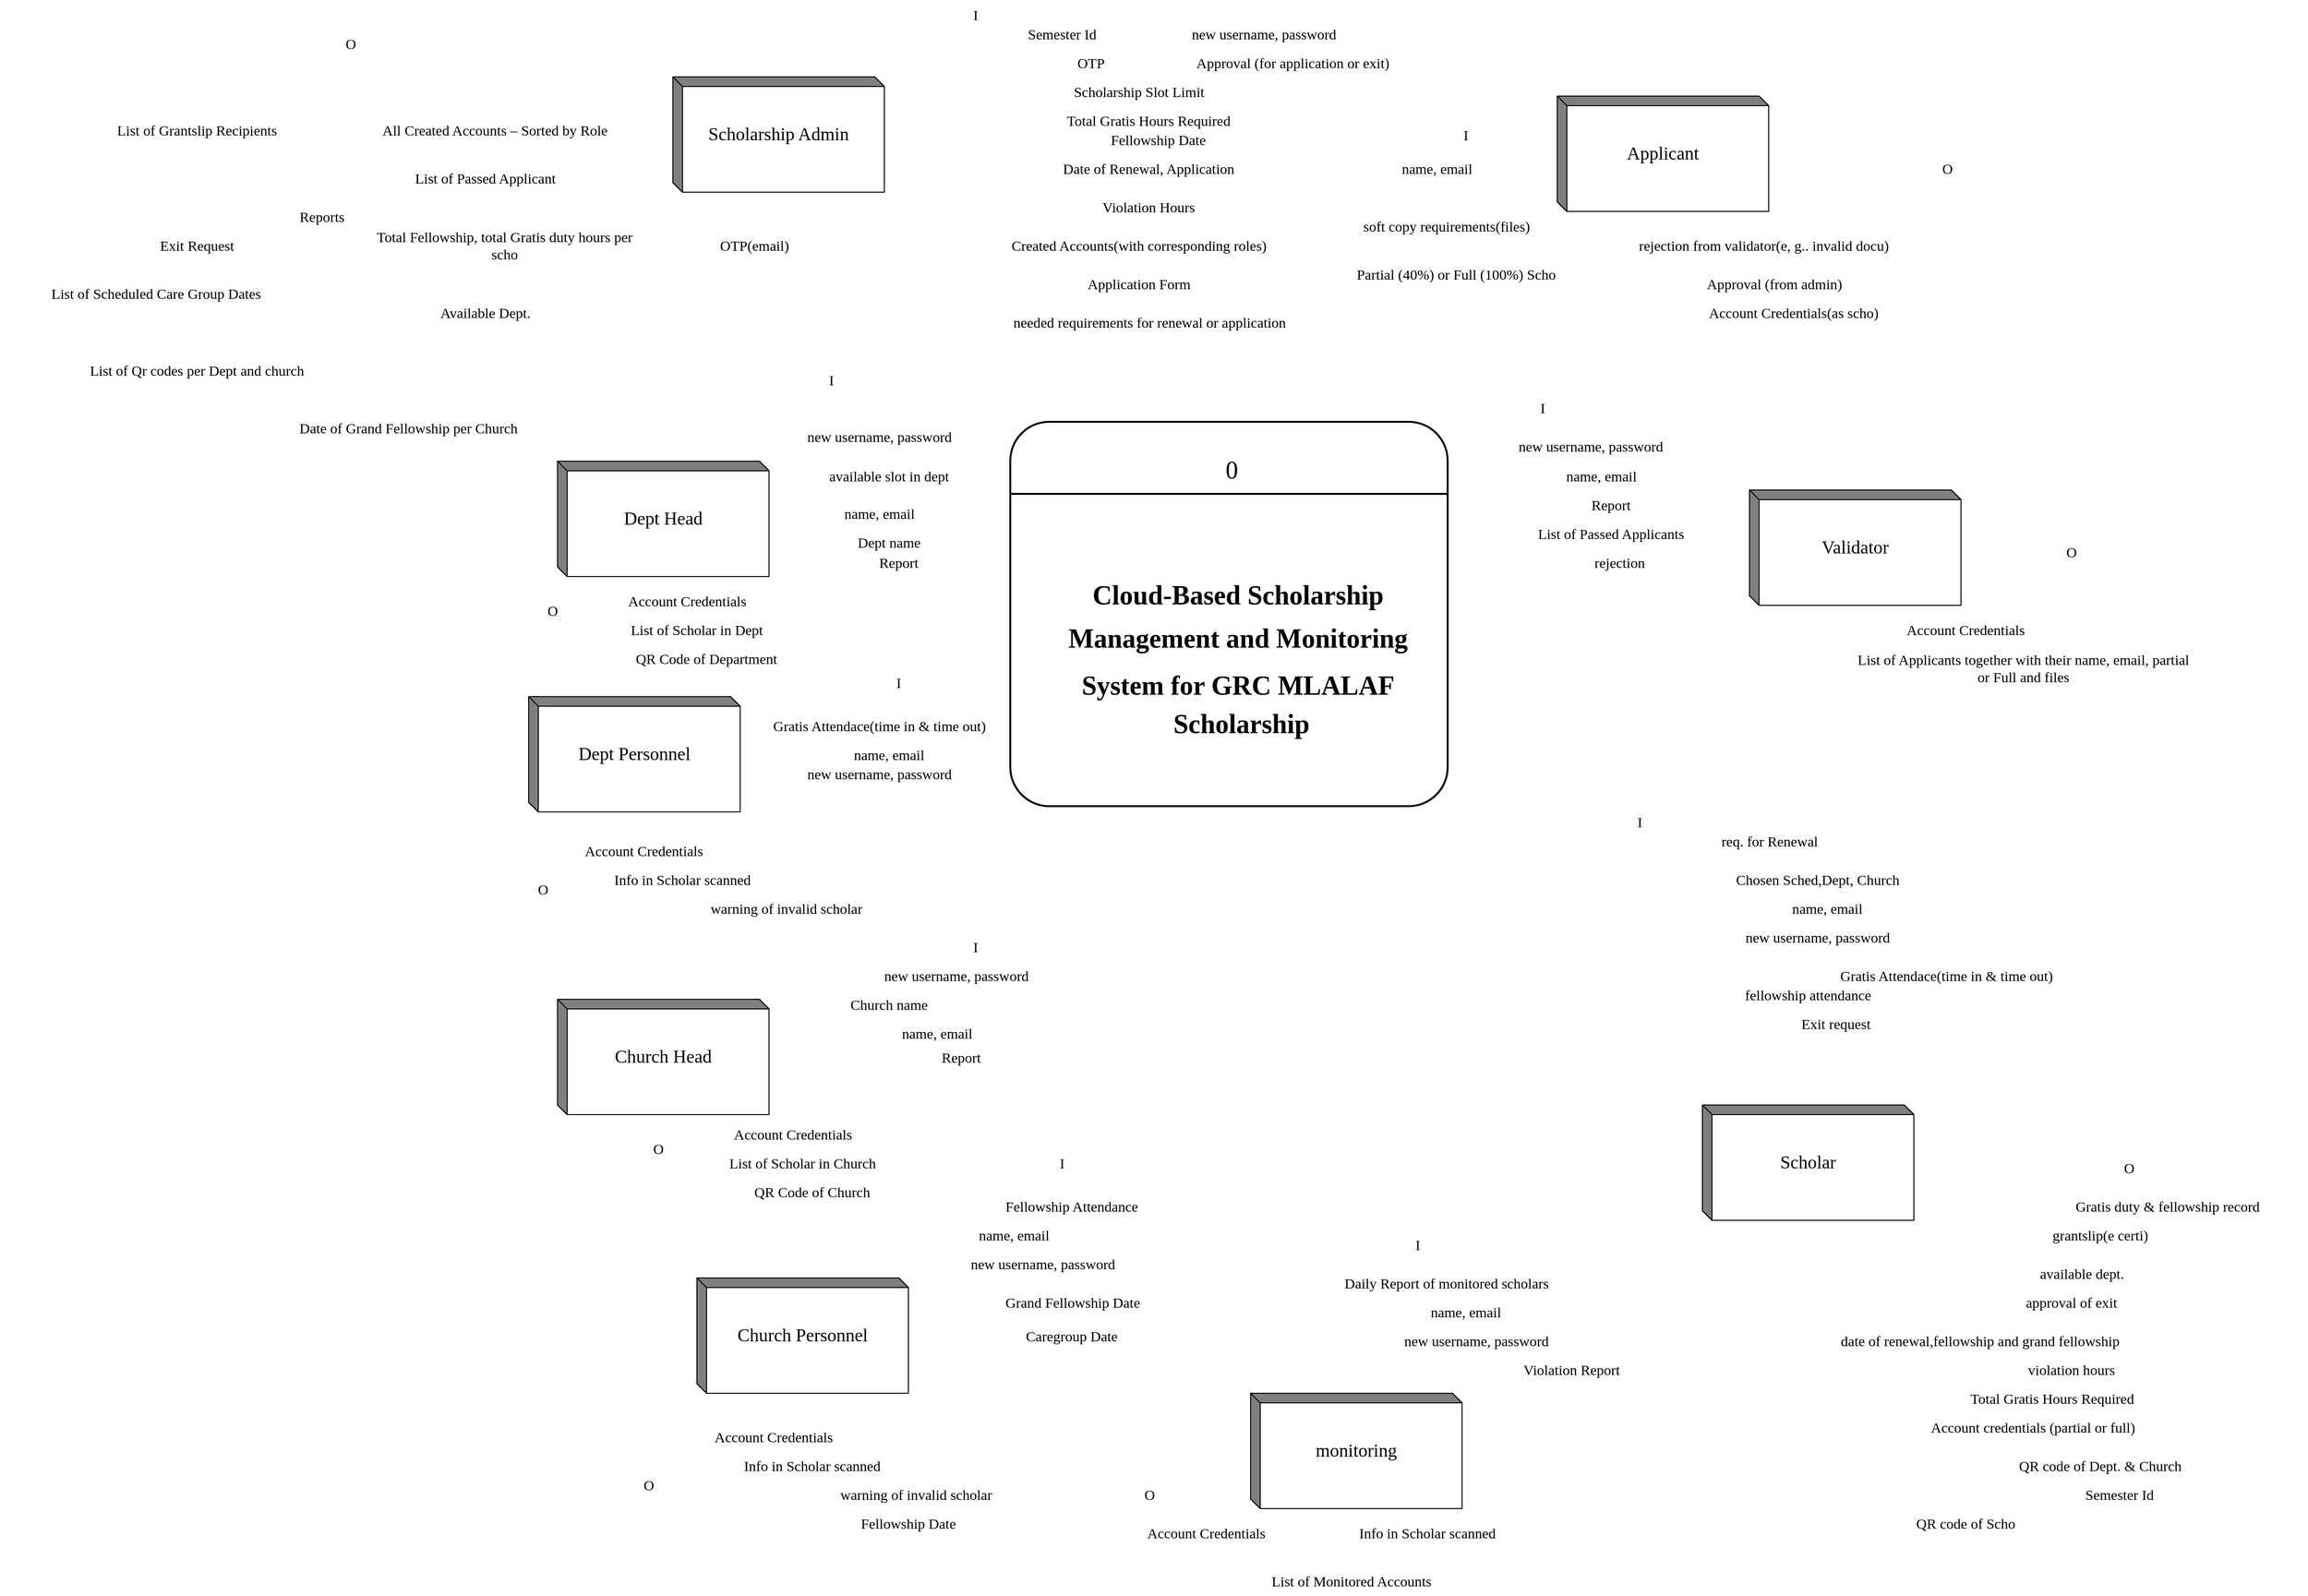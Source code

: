 <mxfile version="27.0.3">
  <diagram name="Page-1" id="xXsOjZ-kMZfIS7d9MTo8">
    <mxGraphModel dx="4269" dy="1753" grid="1" gridSize="10" guides="1" tooltips="1" connect="1" arrows="1" fold="1" page="1" pageScale="1" pageWidth="1100" pageHeight="1700" math="0" shadow="0">
      <root>
        <mxCell id="0" />
        <mxCell id="1" parent="0" />
        <mxCell id="UhX584XFw8gSICuTclrN-4" value="" style="rounded=1;whiteSpace=wrap;html=1;absoluteArcSize=1;arcSize=81;strokeWidth=2;fontFamily=Lucida Console;fontSize=15;" parent="1" vertex="1">
          <mxGeometry x="321" y="469" width="455" height="400" as="geometry" />
        </mxCell>
        <mxCell id="UhX584XFw8gSICuTclrN-5" value="" style="line;strokeWidth=2;rotatable=0;dashed=0;labelPosition=right;align=left;verticalAlign=middle;spacingTop=0;spacingLeft=6;points=[];portConstraint=eastwest;fontFamily=Lucida Console;fontSize=15;" parent="1" vertex="1">
          <mxGeometry x="321" y="539" width="455" height="10" as="geometry" />
        </mxCell>
        <mxCell id="UhX584XFw8gSICuTclrN-6" value="&lt;font style=&quot;font-size: 26px;&quot;&gt;0&lt;/font&gt;" style="text;html=1;align=center;verticalAlign=middle;resizable=0;points=[];autosize=1;strokeColor=none;fillColor=none;fontFamily=Lucida Console;fontSize=15;" parent="1" vertex="1">
          <mxGeometry x="531" y="499" width="40" height="40" as="geometry" />
        </mxCell>
        <mxCell id="UhX584XFw8gSICuTclrN-7" value="&lt;p align=&quot;center&quot; class=&quot;MsoNormal&quot;&gt;&lt;b&gt;&lt;span style=&quot;line-height: 107%;&quot;&gt;&lt;font style=&quot;font-size: 28px;&quot; face=&quot;Lucida Console&quot;&gt;Cloud-Based Scholarship&amp;nbsp;&lt;/font&gt;&lt;/span&gt;&lt;/b&gt;&lt;/p&gt;&lt;p align=&quot;center&quot; class=&quot;MsoNormal&quot;&gt;&lt;font style=&quot;font-size: 28px;&quot;&gt;&lt;b&gt;&lt;span style=&quot;line-height: 107%;&quot;&gt;&lt;font style=&quot;&quot; face=&quot;Lucida Console&quot;&gt;Management and&amp;nbsp;&lt;/font&gt;&lt;/span&gt;&lt;/b&gt;&lt;b style=&quot;background-color: transparent; color: light-dark(rgb(0, 0, 0), rgb(255, 255, 255));&quot;&gt;&lt;span style=&quot;line-height: 107%;&quot;&gt;&lt;font style=&quot;&quot; face=&quot;Lucida Console&quot;&gt;Monitoring&amp;nbsp;&lt;/font&gt;&lt;/span&gt;&lt;/b&gt;&lt;/font&gt;&lt;/p&gt;&lt;p align=&quot;center&quot; class=&quot;MsoNormal&quot;&gt;&lt;font style=&quot;font-size: 28px;&quot;&gt;&lt;font style=&quot;&quot;&gt;&lt;b style=&quot;background-color: transparent; color: light-dark(rgb(0, 0, 0), rgb(255, 255, 255));&quot;&gt;&lt;span style=&quot;line-height: 107%;&quot;&gt;&lt;font style=&quot;&quot; face=&quot;Lucida Console&quot;&gt;System&amp;nbsp;&lt;/font&gt;&lt;/span&gt;&lt;/b&gt;&lt;/font&gt;&lt;b style=&quot;background-color: transparent; color: light-dark(rgb(0, 0, 0), rgb(255, 255, 255));&quot;&gt;&lt;span style=&quot;line-height: 107%;&quot;&gt;&lt;font style=&quot;&quot; face=&quot;Lucida Console&quot;&gt;for GRC MLALAF&amp;nbsp;&lt;/font&gt;&lt;/span&gt;&lt;/b&gt;&lt;/font&gt;&lt;/p&gt;&lt;p align=&quot;center&quot; class=&quot;MsoNormal&quot;&gt;&lt;b style=&quot;background-color: transparent; color: light-dark(rgb(0, 0, 0), rgb(255, 255, 255));&quot;&gt;&lt;span style=&quot;line-height: 107%;&quot;&gt;&lt;font style=&quot;font-size: 28px;&quot; face=&quot;Lucida Console&quot;&gt;Scholarship&lt;/font&gt;&lt;/span&gt;&lt;/b&gt;&lt;/p&gt;" style="text;html=1;align=center;verticalAlign=middle;resizable=0;points=[];autosize=1;strokeColor=none;fillColor=none;fontFamily=Lucida Console;fontSize=15;fontStyle=1" parent="1" vertex="1">
          <mxGeometry x="321" y="619" width="480" height="200" as="geometry" />
        </mxCell>
        <mxCell id="UhX584XFw8gSICuTclrN-8" value="&lt;font style=&quot;font-size: 19px;&quot;&gt;Scholar&lt;/font&gt;" style="html=1;dashed=0;whiteSpace=wrap;shape=mxgraph.dfd.externalEntity;fontFamily=Lucida Console;fontSize=15;" parent="1" vertex="1">
          <mxGeometry x="1041" y="1180" width="220" height="120" as="geometry" />
        </mxCell>
        <mxCell id="UhX584XFw8gSICuTclrN-10" value="req. for Renewal" style="text;html=1;align=center;verticalAlign=middle;whiteSpace=wrap;rounded=0;fontFamily=Lucida Console;fontSize=15;" parent="1" vertex="1">
          <mxGeometry x="1031" y="890" width="160" height="30" as="geometry" />
        </mxCell>
        <mxCell id="UhX584XFw8gSICuTclrN-11" value="Chosen Sched,Dept, Church" style="text;html=1;align=center;verticalAlign=middle;whiteSpace=wrap;rounded=0;fontFamily=Lucida Console;fontSize=15;" parent="1" vertex="1">
          <mxGeometry x="1041" y="930" width="240" height="30" as="geometry" />
        </mxCell>
        <mxCell id="UhX584XFw8gSICuTclrN-12" value="name, email" style="text;html=1;align=center;verticalAlign=middle;whiteSpace=wrap;rounded=0;fontFamily=Lucida Console;fontSize=15;" parent="1" vertex="1">
          <mxGeometry x="1051" y="960" width="240" height="30" as="geometry" />
        </mxCell>
        <mxCell id="UhX584XFw8gSICuTclrN-13" value="new username, password" style="text;html=1;align=center;verticalAlign=middle;whiteSpace=wrap;rounded=0;fontFamily=Lucida Console;fontSize=15;" parent="1" vertex="1">
          <mxGeometry x="1041" y="990" width="240" height="30" as="geometry" />
        </mxCell>
        <mxCell id="UhX584XFw8gSICuTclrN-15" value="fellowship attendance" style="text;html=1;align=center;verticalAlign=middle;whiteSpace=wrap;rounded=0;fontFamily=Lucida Console;fontSize=15;" parent="1" vertex="1">
          <mxGeometry x="1031" y="1050" width="240" height="30" as="geometry" />
        </mxCell>
        <mxCell id="UhX584XFw8gSICuTclrN-16" value="Gratis duty &amp;amp; fellowship record" style="text;html=1;align=center;verticalAlign=middle;whiteSpace=wrap;rounded=0;fontFamily=Lucida Console;fontSize=15;" parent="1" vertex="1">
          <mxGeometry x="1380" y="1270" width="290" height="30" as="geometry" />
        </mxCell>
        <mxCell id="UhX584XFw8gSICuTclrN-17" value="grantslip(e certi)" style="text;html=1;align=center;verticalAlign=middle;whiteSpace=wrap;rounded=0;fontFamily=Lucida Console;fontSize=15;" parent="1" vertex="1">
          <mxGeometry x="1310" y="1300" width="290" height="30" as="geometry" />
        </mxCell>
        <mxCell id="UhX584XFw8gSICuTclrN-18" value="available dept." style="text;html=1;align=center;verticalAlign=middle;whiteSpace=wrap;rounded=0;fontFamily=Lucida Console;fontSize=15;" parent="1" vertex="1">
          <mxGeometry x="1291" y="1340" width="290" height="30" as="geometry" />
        </mxCell>
        <mxCell id="UhX584XFw8gSICuTclrN-19" value="approval of exit" style="text;html=1;align=center;verticalAlign=middle;whiteSpace=wrap;rounded=0;fontFamily=Lucida Console;fontSize=15;" parent="1" vertex="1">
          <mxGeometry x="1280" y="1370" width="290" height="30" as="geometry" />
        </mxCell>
        <mxCell id="UhX584XFw8gSICuTclrN-20" value="date of renewal,fellowship and grand fellowship" style="text;html=1;align=center;verticalAlign=middle;whiteSpace=wrap;rounded=0;fontFamily=Lucida Console;fontSize=15;" parent="1" vertex="1">
          <mxGeometry x="1110" y="1410" width="440" height="30" as="geometry" />
        </mxCell>
        <mxCell id="UhX584XFw8gSICuTclrN-21" value="violation hours" style="text;html=1;align=center;verticalAlign=middle;whiteSpace=wrap;rounded=0;fontFamily=Lucida Console;fontSize=15;" parent="1" vertex="1">
          <mxGeometry x="1280" y="1440" width="290" height="30" as="geometry" />
        </mxCell>
        <mxCell id="UhX584XFw8gSICuTclrN-22" value="Total Gratis Hours Required" style="text;html=1;align=center;verticalAlign=middle;whiteSpace=wrap;rounded=0;fontFamily=Lucida Console;fontSize=15;" parent="1" vertex="1">
          <mxGeometry x="1260" y="1470" width="290" height="30" as="geometry" />
        </mxCell>
        <mxCell id="UhX584XFw8gSICuTclrN-23" value="Account credentials (partial or full)" style="text;html=1;align=center;verticalAlign=middle;whiteSpace=wrap;rounded=0;fontFamily=Lucida Console;fontSize=15;" parent="1" vertex="1">
          <mxGeometry x="1210" y="1500" width="350" height="30" as="geometry" />
        </mxCell>
        <mxCell id="UhX584XFw8gSICuTclrN-24" value="QR code of Dept. &amp;amp; Church" style="text;html=1;align=center;verticalAlign=middle;whiteSpace=wrap;rounded=0;fontFamily=Lucida Console;fontSize=15;" parent="1" vertex="1">
          <mxGeometry x="1280" y="1540" width="350" height="30" as="geometry" />
        </mxCell>
        <mxCell id="UhX584XFw8gSICuTclrN-25" value="Semester Id" style="text;html=1;align=center;verticalAlign=middle;whiteSpace=wrap;rounded=0;fontFamily=Lucida Console;fontSize=15;" parent="1" vertex="1">
          <mxGeometry x="1300" y="1570" width="350" height="30" as="geometry" />
        </mxCell>
        <mxCell id="UhX584XFw8gSICuTclrN-26" value="&lt;font style=&quot;font-size: 19px;&quot;&gt;Scholarship Admin&lt;/font&gt;" style="html=1;dashed=0;whiteSpace=wrap;shape=mxgraph.dfd.externalEntity;fontFamily=Lucida Console;fontSize=15;" parent="1" vertex="1">
          <mxGeometry x="-30" y="110" width="220" height="120" as="geometry" />
        </mxCell>
        <mxCell id="u3y3h4aaGRYCksMbSNTa-1" value="Semester Id" style="text;html=1;align=center;verticalAlign=middle;whiteSpace=wrap;rounded=0;fontFamily=Lucida Console;fontSize=15;" vertex="1" parent="1">
          <mxGeometry x="200" y="50" width="350" height="30" as="geometry" />
        </mxCell>
        <mxCell id="u3y3h4aaGRYCksMbSNTa-2" value="&lt;font style=&quot;font-size: 19px;&quot;&gt;Applicant&lt;/font&gt;" style="html=1;dashed=0;whiteSpace=wrap;shape=mxgraph.dfd.externalEntity;fontFamily=Lucida Console;fontSize=15;" vertex="1" parent="1">
          <mxGeometry x="890" y="130" width="220" height="120" as="geometry" />
        </mxCell>
        <mxCell id="u3y3h4aaGRYCksMbSNTa-3" value="&lt;font style=&quot;font-size: 19px;&quot;&gt;Validator&lt;/font&gt;" style="html=1;dashed=0;whiteSpace=wrap;shape=mxgraph.dfd.externalEntity;fontFamily=Lucida Console;fontSize=15;" vertex="1" parent="1">
          <mxGeometry x="1090" y="540" width="220" height="120" as="geometry" />
        </mxCell>
        <mxCell id="u3y3h4aaGRYCksMbSNTa-4" value="&lt;font style=&quot;font-size: 19px;&quot;&gt;Dept Personnel&lt;/font&gt;" style="html=1;dashed=0;whiteSpace=wrap;shape=mxgraph.dfd.externalEntity;fontFamily=Lucida Console;fontSize=15;" vertex="1" parent="1">
          <mxGeometry x="-180" y="755" width="220" height="120" as="geometry" />
        </mxCell>
        <mxCell id="u3y3h4aaGRYCksMbSNTa-5" value="&lt;font style=&quot;font-size: 19px;&quot;&gt;Church Personnel&lt;/font&gt;" style="html=1;dashed=0;whiteSpace=wrap;shape=mxgraph.dfd.externalEntity;fontFamily=Lucida Console;fontSize=15;" vertex="1" parent="1">
          <mxGeometry x="-5" y="1360" width="220" height="120" as="geometry" />
        </mxCell>
        <mxCell id="u3y3h4aaGRYCksMbSNTa-6" value="&lt;font style=&quot;font-size: 19px;&quot;&gt;Dept Head&lt;/font&gt;" style="html=1;dashed=0;whiteSpace=wrap;shape=mxgraph.dfd.externalEntity;fontFamily=Lucida Console;fontSize=15;" vertex="1" parent="1">
          <mxGeometry x="-150" y="510" width="220" height="120" as="geometry" />
        </mxCell>
        <mxCell id="u3y3h4aaGRYCksMbSNTa-7" value="&lt;font style=&quot;font-size: 19px;&quot;&gt;Church Head&lt;/font&gt;" style="html=1;dashed=0;whiteSpace=wrap;shape=mxgraph.dfd.externalEntity;fontFamily=Lucida Console;fontSize=15;" vertex="1" parent="1">
          <mxGeometry x="-150" y="1070" width="220" height="120" as="geometry" />
        </mxCell>
        <mxCell id="u3y3h4aaGRYCksMbSNTa-8" value="&lt;font style=&quot;font-size: 19px;&quot;&gt;monitoring&lt;/font&gt;" style="html=1;dashed=0;whiteSpace=wrap;shape=mxgraph.dfd.externalEntity;fontFamily=Lucida Console;fontSize=15;" vertex="1" parent="1">
          <mxGeometry x="571" y="1480" width="220" height="120" as="geometry" />
        </mxCell>
        <mxCell id="u3y3h4aaGRYCksMbSNTa-10" value="available slot in dept" style="text;html=1;align=center;verticalAlign=middle;whiteSpace=wrap;rounded=0;fontFamily=Lucida Console;fontSize=15;" vertex="1" parent="1">
          <mxGeometry x="50" y="510" width="290" height="30" as="geometry" />
        </mxCell>
        <mxCell id="u3y3h4aaGRYCksMbSNTa-11" value="Account Credentials" style="text;html=1;align=center;verticalAlign=middle;whiteSpace=wrap;rounded=0;fontFamily=Lucida Console;fontSize=15;" vertex="1" parent="1">
          <mxGeometry x="-160" y="640" width="290" height="30" as="geometry" />
        </mxCell>
        <mxCell id="u3y3h4aaGRYCksMbSNTa-15" value="name, email" style="text;html=1;align=center;verticalAlign=middle;whiteSpace=wrap;rounded=0;fontFamily=Lucida Console;fontSize=15;" vertex="1" parent="1">
          <mxGeometry x="40" y="549" width="290" height="30" as="geometry" />
        </mxCell>
        <mxCell id="u3y3h4aaGRYCksMbSNTa-16" value="new username, password" style="text;html=1;align=center;verticalAlign=middle;whiteSpace=wrap;rounded=0;fontFamily=Lucida Console;fontSize=15;" vertex="1" parent="1">
          <mxGeometry x="40" y="469" width="290" height="30" as="geometry" />
        </mxCell>
        <mxCell id="u3y3h4aaGRYCksMbSNTa-19" value="Dept name" style="text;html=1;align=center;verticalAlign=middle;whiteSpace=wrap;rounded=0;fontFamily=Lucida Console;fontSize=15;" vertex="1" parent="1">
          <mxGeometry x="50" y="579" width="290" height="30" as="geometry" />
        </mxCell>
        <mxCell id="u3y3h4aaGRYCksMbSNTa-21" value="List of Scholar in Dept" style="text;html=1;align=center;verticalAlign=middle;whiteSpace=wrap;rounded=0;fontFamily=Lucida Console;fontSize=15;" vertex="1" parent="1">
          <mxGeometry x="-150" y="670" width="290" height="30" as="geometry" />
        </mxCell>
        <mxCell id="u3y3h4aaGRYCksMbSNTa-22" value="Account Credentials" style="text;html=1;align=center;verticalAlign=middle;whiteSpace=wrap;rounded=0;fontFamily=Lucida Console;fontSize=15;" vertex="1" parent="1">
          <mxGeometry x="-70" y="1510" width="290" height="30" as="geometry" />
        </mxCell>
        <mxCell id="u3y3h4aaGRYCksMbSNTa-23" value="Info in Scholar scanned" style="text;html=1;align=center;verticalAlign=middle;whiteSpace=wrap;rounded=0;fontFamily=Lucida Console;fontSize=15;" vertex="1" parent="1">
          <mxGeometry x="-30" y="1540" width="290" height="30" as="geometry" />
        </mxCell>
        <mxCell id="u3y3h4aaGRYCksMbSNTa-24" value="QR Code of Department" style="text;html=1;align=center;verticalAlign=middle;whiteSpace=wrap;rounded=0;fontFamily=Lucida Console;fontSize=15;" vertex="1" parent="1">
          <mxGeometry x="-140" y="700" width="290" height="30" as="geometry" />
        </mxCell>
        <mxCell id="u3y3h4aaGRYCksMbSNTa-25" value="Gratis Attendace(time in &amp;amp; time out)" style="text;html=1;align=center;verticalAlign=middle;whiteSpace=wrap;rounded=0;fontFamily=Lucida Console;fontSize=15;" vertex="1" parent="1">
          <mxGeometry x="60" y="770" width="250" height="30" as="geometry" />
        </mxCell>
        <mxCell id="u3y3h4aaGRYCksMbSNTa-26" value="warning of invalid scholar&amp;nbsp;" style="text;html=1;align=center;verticalAlign=middle;whiteSpace=wrap;rounded=0;fontFamily=Lucida Console;fontSize=15;" vertex="1" parent="1">
          <mxGeometry x="100" y="1570" width="250" height="30" as="geometry" />
        </mxCell>
        <mxCell id="u3y3h4aaGRYCksMbSNTa-27" value="name, email" style="text;html=1;align=center;verticalAlign=middle;whiteSpace=wrap;rounded=0;fontFamily=Lucida Console;fontSize=15;" vertex="1" parent="1">
          <mxGeometry x="50" y="800" width="290" height="30" as="geometry" />
        </mxCell>
        <mxCell id="u3y3h4aaGRYCksMbSNTa-28" value="new username, password" style="text;html=1;align=center;verticalAlign=middle;whiteSpace=wrap;rounded=0;fontFamily=Lucida Console;fontSize=15;" vertex="1" parent="1">
          <mxGeometry x="40" y="820" width="290" height="30" as="geometry" />
        </mxCell>
        <mxCell id="u3y3h4aaGRYCksMbSNTa-29" value="Account Credentials" style="text;html=1;align=center;verticalAlign=middle;whiteSpace=wrap;rounded=0;fontFamily=Lucida Console;fontSize=15;" vertex="1" parent="1">
          <mxGeometry x="-50" y="1195" width="290" height="30" as="geometry" />
        </mxCell>
        <mxCell id="u3y3h4aaGRYCksMbSNTa-30" value="List of Scholar in Church" style="text;html=1;align=center;verticalAlign=middle;whiteSpace=wrap;rounded=0;fontFamily=Lucida Console;fontSize=15;" vertex="1" parent="1">
          <mxGeometry x="-40" y="1225" width="290" height="30" as="geometry" />
        </mxCell>
        <mxCell id="u3y3h4aaGRYCksMbSNTa-31" value="QR Code of Church" style="text;html=1;align=center;verticalAlign=middle;whiteSpace=wrap;rounded=0;fontFamily=Lucida Console;fontSize=15;" vertex="1" parent="1">
          <mxGeometry x="-30" y="1255" width="290" height="30" as="geometry" />
        </mxCell>
        <mxCell id="u3y3h4aaGRYCksMbSNTa-32" value="Church name" style="text;html=1;align=center;verticalAlign=middle;whiteSpace=wrap;rounded=0;fontFamily=Lucida Console;fontSize=15;" vertex="1" parent="1">
          <mxGeometry x="50" y="1060" width="290" height="30" as="geometry" />
        </mxCell>
        <mxCell id="u3y3h4aaGRYCksMbSNTa-33" value="name, email" style="text;html=1;align=center;verticalAlign=middle;whiteSpace=wrap;rounded=0;fontFamily=Lucida Console;fontSize=15;" vertex="1" parent="1">
          <mxGeometry x="100" y="1090" width="290" height="30" as="geometry" />
        </mxCell>
        <mxCell id="u3y3h4aaGRYCksMbSNTa-34" value="OTP" style="text;html=1;align=center;verticalAlign=middle;whiteSpace=wrap;rounded=0;fontFamily=Lucida Console;fontSize=15;" vertex="1" parent="1">
          <mxGeometry x="230" y="80" width="350" height="30" as="geometry" />
        </mxCell>
        <mxCell id="u3y3h4aaGRYCksMbSNTa-35" value="OTP(email)" style="text;html=1;align=center;verticalAlign=middle;whiteSpace=wrap;rounded=0;fontFamily=Lucida Console;fontSize=15;" vertex="1" parent="1">
          <mxGeometry x="-120" y="270" width="350" height="30" as="geometry" />
        </mxCell>
        <mxCell id="u3y3h4aaGRYCksMbSNTa-36" value="new username, password" style="text;html=1;align=center;verticalAlign=middle;whiteSpace=wrap;rounded=0;fontFamily=Lucida Console;fontSize=15;" vertex="1" parent="1">
          <mxGeometry x="440" y="50" width="290" height="30" as="geometry" />
        </mxCell>
        <mxCell id="u3y3h4aaGRYCksMbSNTa-37" value="new username, password" style="text;html=1;align=center;verticalAlign=middle;whiteSpace=wrap;rounded=0;fontFamily=Lucida Console;fontSize=15;" vertex="1" parent="1">
          <mxGeometry x="120" y="1030" width="290" height="30" as="geometry" />
        </mxCell>
        <mxCell id="u3y3h4aaGRYCksMbSNTa-38" value="Account Credentials" style="text;html=1;align=center;verticalAlign=middle;whiteSpace=wrap;rounded=0;fontFamily=Lucida Console;fontSize=15;" vertex="1" parent="1">
          <mxGeometry x="-205" y="900" width="290" height="30" as="geometry" />
        </mxCell>
        <mxCell id="u3y3h4aaGRYCksMbSNTa-39" value="Info in Scholar scanned" style="text;html=1;align=center;verticalAlign=middle;whiteSpace=wrap;rounded=0;fontFamily=Lucida Console;fontSize=15;" vertex="1" parent="1">
          <mxGeometry x="-165" y="930" width="290" height="30" as="geometry" />
        </mxCell>
        <mxCell id="u3y3h4aaGRYCksMbSNTa-40" value="warning of invalid scholar&amp;nbsp;" style="text;html=1;align=center;verticalAlign=middle;whiteSpace=wrap;rounded=0;fontFamily=Lucida Console;fontSize=15;" vertex="1" parent="1">
          <mxGeometry x="-35" y="960" width="250" height="30" as="geometry" />
        </mxCell>
        <mxCell id="u3y3h4aaGRYCksMbSNTa-41" value="Fellowship Attendance" style="text;html=1;align=center;verticalAlign=middle;whiteSpace=wrap;rounded=0;fontFamily=Lucida Console;fontSize=15;" vertex="1" parent="1">
          <mxGeometry x="260" y="1270" width="250" height="30" as="geometry" />
        </mxCell>
        <mxCell id="u3y3h4aaGRYCksMbSNTa-42" value="name, email" style="text;html=1;align=center;verticalAlign=middle;whiteSpace=wrap;rounded=0;fontFamily=Lucida Console;fontSize=15;" vertex="1" parent="1">
          <mxGeometry x="180" y="1300" width="290" height="30" as="geometry" />
        </mxCell>
        <mxCell id="u3y3h4aaGRYCksMbSNTa-43" value="new username, password" style="text;html=1;align=center;verticalAlign=middle;whiteSpace=wrap;rounded=0;fontFamily=Lucida Console;fontSize=15;" vertex="1" parent="1">
          <mxGeometry x="210" y="1330" width="290" height="30" as="geometry" />
        </mxCell>
        <mxCell id="u3y3h4aaGRYCksMbSNTa-46" value="List of Passed Applicant" style="text;html=1;align=center;verticalAlign=middle;whiteSpace=wrap;rounded=0;fontFamily=Lucida Console;fontSize=15;" vertex="1" parent="1">
          <mxGeometry x="-370" y="200" width="290" height="30" as="geometry" />
        </mxCell>
        <mxCell id="u3y3h4aaGRYCksMbSNTa-48" value="Reports" style="text;html=1;align=center;verticalAlign=middle;whiteSpace=wrap;rounded=0;fontFamily=Lucida Console;fontSize=15;" vertex="1" parent="1">
          <mxGeometry x="-540" y="240" width="290" height="30" as="geometry" />
        </mxCell>
        <mxCell id="u3y3h4aaGRYCksMbSNTa-50" value="Report" style="text;html=1;align=center;verticalAlign=middle;whiteSpace=wrap;rounded=0;fontFamily=Lucida Console;fontSize=15;" vertex="1" parent="1">
          <mxGeometry x="125" y="1115" width="290" height="30" as="geometry" />
        </mxCell>
        <mxCell id="u3y3h4aaGRYCksMbSNTa-51" value="Report" style="text;html=1;align=center;verticalAlign=middle;whiteSpace=wrap;rounded=0;fontFamily=Lucida Console;fontSize=15;" vertex="1" parent="1">
          <mxGeometry x="60" y="600" width="290" height="30" as="geometry" />
        </mxCell>
        <mxCell id="u3y3h4aaGRYCksMbSNTa-52" value="new username, password" style="text;html=1;align=center;verticalAlign=middle;whiteSpace=wrap;rounded=0;fontFamily=Lucida Console;fontSize=15;" vertex="1" parent="1">
          <mxGeometry x="661" y="1410" width="290" height="30" as="geometry" />
        </mxCell>
        <mxCell id="u3y3h4aaGRYCksMbSNTa-53" value="name, email" style="text;html=1;align=center;verticalAlign=middle;whiteSpace=wrap;rounded=0;fontFamily=Lucida Console;fontSize=15;" vertex="1" parent="1">
          <mxGeometry x="650" y="1380" width="290" height="30" as="geometry" />
        </mxCell>
        <mxCell id="u3y3h4aaGRYCksMbSNTa-54" value="Daily Report of monitored scholars" style="text;html=1;align=center;verticalAlign=middle;whiteSpace=wrap;rounded=0;fontFamily=Lucida Console;fontSize=15;" vertex="1" parent="1">
          <mxGeometry x="620" y="1350" width="310" height="30" as="geometry" />
        </mxCell>
        <mxCell id="u3y3h4aaGRYCksMbSNTa-55" value="Violation Report" style="text;html=1;align=center;verticalAlign=middle;whiteSpace=wrap;rounded=0;fontFamily=Lucida Console;fontSize=15;" vertex="1" parent="1">
          <mxGeometry x="750" y="1440" width="310" height="30" as="geometry" />
        </mxCell>
        <mxCell id="u3y3h4aaGRYCksMbSNTa-56" value="Account Credentials" style="text;html=1;align=center;verticalAlign=middle;whiteSpace=wrap;rounded=0;fontFamily=Lucida Console;fontSize=15;" vertex="1" parent="1">
          <mxGeometry x="380" y="1610" width="290" height="30" as="geometry" />
        </mxCell>
        <mxCell id="u3y3h4aaGRYCksMbSNTa-57" value="Info in Scholar scanned" style="text;html=1;align=center;verticalAlign=middle;whiteSpace=wrap;rounded=0;fontFamily=Lucida Console;fontSize=15;" vertex="1" parent="1">
          <mxGeometry x="610" y="1610" width="290" height="30" as="geometry" />
        </mxCell>
        <mxCell id="u3y3h4aaGRYCksMbSNTa-58" value="Gratis Attendace(time in &amp;amp; time out)" style="text;html=1;align=center;verticalAlign=middle;whiteSpace=wrap;rounded=0;fontFamily=Lucida Console;fontSize=15;" vertex="1" parent="1">
          <mxGeometry x="1170" y="1030" width="250" height="30" as="geometry" />
        </mxCell>
        <mxCell id="u3y3h4aaGRYCksMbSNTa-59" value="new username, password" style="text;html=1;align=center;verticalAlign=middle;whiteSpace=wrap;rounded=0;fontFamily=Lucida Console;fontSize=15;" vertex="1" parent="1">
          <mxGeometry x="780" y="479" width="290" height="30" as="geometry" />
        </mxCell>
        <mxCell id="u3y3h4aaGRYCksMbSNTa-60" value="name, email" style="text;html=1;align=center;verticalAlign=middle;whiteSpace=wrap;rounded=0;fontFamily=Lucida Console;fontSize=15;" vertex="1" parent="1">
          <mxGeometry x="791" y="510" width="290" height="30" as="geometry" />
        </mxCell>
        <mxCell id="u3y3h4aaGRYCksMbSNTa-61" value="Report" style="text;html=1;align=center;verticalAlign=middle;whiteSpace=wrap;rounded=0;fontFamily=Lucida Console;fontSize=15;" vertex="1" parent="1">
          <mxGeometry x="801" y="540" width="290" height="30" as="geometry" />
        </mxCell>
        <mxCell id="u3y3h4aaGRYCksMbSNTa-62" value="Account Credentials" style="text;html=1;align=center;verticalAlign=middle;whiteSpace=wrap;rounded=0;fontFamily=Lucida Console;fontSize=15;" vertex="1" parent="1">
          <mxGeometry x="1170" y="670" width="290" height="30" as="geometry" />
        </mxCell>
        <mxCell id="u3y3h4aaGRYCksMbSNTa-63" value="List of Applicants together with their name, email, partial or Full and files" style="text;html=1;align=center;verticalAlign=middle;whiteSpace=wrap;rounded=0;fontFamily=Lucida Console;fontSize=15;" vertex="1" parent="1">
          <mxGeometry x="1200" y="710" width="350" height="30" as="geometry" />
        </mxCell>
        <mxCell id="u3y3h4aaGRYCksMbSNTa-64" value="List of Passed Applicants" style="text;html=1;align=center;verticalAlign=middle;whiteSpace=wrap;rounded=0;fontFamily=Lucida Console;fontSize=15;" vertex="1" parent="1">
          <mxGeometry x="801" y="570" width="290" height="30" as="geometry" />
        </mxCell>
        <mxCell id="u3y3h4aaGRYCksMbSNTa-65" value="name, email" style="text;html=1;align=center;verticalAlign=middle;whiteSpace=wrap;rounded=0;fontFamily=Lucida Console;fontSize=15;" vertex="1" parent="1">
          <mxGeometry x="620" y="190" width="290" height="30" as="geometry" />
        </mxCell>
        <mxCell id="u3y3h4aaGRYCksMbSNTa-66" value="soft copy requirements(files)" style="text;html=1;align=center;verticalAlign=middle;whiteSpace=wrap;rounded=0;fontFamily=Lucida Console;fontSize=15;" vertex="1" parent="1">
          <mxGeometry x="630" y="250" width="290" height="30" as="geometry" />
        </mxCell>
        <mxCell id="u3y3h4aaGRYCksMbSNTa-67" value="&lt;span class=&quot;_fadeIn_m1hgl_8&quot;&gt;Partial (&lt;/span&gt;&lt;span class=&quot;_fadeIn_m1hgl_8&quot;&gt;40%) &lt;/span&gt;&lt;span class=&quot;_fadeIn_m1hgl_8&quot;&gt;or &lt;/span&gt;&lt;span class=&quot;_fadeIn_m1hgl_8&quot;&gt;Full (&lt;/span&gt;&lt;span class=&quot;_fadeIn_m1hgl_8&quot;&gt;100%) Scho&lt;/span&gt;" style="text;html=1;align=center;verticalAlign=middle;whiteSpace=wrap;rounded=0;fontFamily=Lucida Console;fontSize=15;" vertex="1" parent="1">
          <mxGeometry x="640" y="300" width="290" height="30" as="geometry" />
        </mxCell>
        <mxCell id="u3y3h4aaGRYCksMbSNTa-69" value="rejection from validator(e, g.. invalid docu)" style="text;html=1;align=center;verticalAlign=middle;whiteSpace=wrap;rounded=0;fontFamily=Lucida Console;fontSize=15;" vertex="1" parent="1">
          <mxGeometry x="960" y="270" width="290" height="30" as="geometry" />
        </mxCell>
        <mxCell id="u3y3h4aaGRYCksMbSNTa-70" value="rejection" style="text;html=1;align=center;verticalAlign=middle;whiteSpace=wrap;rounded=0;fontFamily=Lucida Console;fontSize=15;" vertex="1" parent="1">
          <mxGeometry x="810" y="600" width="290" height="30" as="geometry" />
        </mxCell>
        <mxCell id="u3y3h4aaGRYCksMbSNTa-71" value="Approval (from admin)" style="text;html=1;align=center;verticalAlign=middle;whiteSpace=wrap;rounded=0;fontFamily=Lucida Console;fontSize=15;" vertex="1" parent="1">
          <mxGeometry x="971" y="310" width="290" height="30" as="geometry" />
        </mxCell>
        <mxCell id="u3y3h4aaGRYCksMbSNTa-72" value="Account Credentials(as scho)" style="text;html=1;align=center;verticalAlign=middle;whiteSpace=wrap;rounded=0;fontFamily=Lucida Console;fontSize=15;" vertex="1" parent="1">
          <mxGeometry x="991" y="340" width="290" height="30" as="geometry" />
        </mxCell>
        <mxCell id="u3y3h4aaGRYCksMbSNTa-73" value="Approval (for application or exit)" style="text;html=1;align=center;verticalAlign=middle;whiteSpace=wrap;rounded=0;fontFamily=Lucida Console;fontSize=15;" vertex="1" parent="1">
          <mxGeometry x="450" y="80" width="330" height="30" as="geometry" />
        </mxCell>
        <mxCell id="u3y3h4aaGRYCksMbSNTa-74" value="&lt;span class=&quot;_fadeIn_m1hgl_8&quot;&gt;Scholarship &lt;/span&gt;&lt;span class=&quot;_fadeIn_m1hgl_8&quot;&gt;Slot &lt;/span&gt;&lt;span class=&quot;_fadeIn_m1hgl_8&quot;&gt;Limit&lt;/span&gt;" style="text;html=1;align=center;verticalAlign=middle;whiteSpace=wrap;rounded=0;fontFamily=Lucida Console;fontSize=15;" vertex="1" parent="1">
          <mxGeometry x="310" y="110" width="290" height="30" as="geometry" />
        </mxCell>
        <mxCell id="u3y3h4aaGRYCksMbSNTa-76" value="Total Gratis Hours Required" style="text;html=1;align=center;verticalAlign=middle;whiteSpace=wrap;rounded=0;fontFamily=Lucida Console;fontSize=15;" vertex="1" parent="1">
          <mxGeometry x="320" y="140" width="290" height="30" as="geometry" />
        </mxCell>
        <mxCell id="u3y3h4aaGRYCksMbSNTa-77" value="Fellowship Date" style="text;html=1;align=center;verticalAlign=middle;whiteSpace=wrap;rounded=0;fontFamily=Lucida Console;fontSize=15;" vertex="1" parent="1">
          <mxGeometry x="330" y="160" width="290" height="30" as="geometry" />
        </mxCell>
        <mxCell id="u3y3h4aaGRYCksMbSNTa-78" value="Fellowship Date" style="text;html=1;align=center;verticalAlign=middle;whiteSpace=wrap;rounded=0;fontFamily=Lucida Console;fontSize=15;" vertex="1" parent="1">
          <mxGeometry x="70" y="1600" width="290" height="30" as="geometry" />
        </mxCell>
        <mxCell id="u3y3h4aaGRYCksMbSNTa-79" value="Grand Fellowship Date" style="text;html=1;align=center;verticalAlign=middle;whiteSpace=wrap;rounded=0;fontFamily=Lucida Console;fontSize=15;" vertex="1" parent="1">
          <mxGeometry x="241" y="1370" width="290" height="30" as="geometry" />
        </mxCell>
        <mxCell id="u3y3h4aaGRYCksMbSNTa-80" value="QR code of Scho" style="text;html=1;align=center;verticalAlign=middle;whiteSpace=wrap;rounded=0;fontFamily=Lucida Console;fontSize=15;" vertex="1" parent="1">
          <mxGeometry x="1140" y="1600" width="350" height="30" as="geometry" />
        </mxCell>
        <mxCell id="u3y3h4aaGRYCksMbSNTa-81" value="Total Fellowship, total Gratis duty hours per scho" style="text;html=1;align=center;verticalAlign=middle;whiteSpace=wrap;rounded=0;fontFamily=Lucida Console;fontSize=15;" vertex="1" parent="1">
          <mxGeometry x="-350" y="270" width="290" height="30" as="geometry" />
        </mxCell>
        <mxCell id="u3y3h4aaGRYCksMbSNTa-83" value="Date of Renewal, Application" style="text;html=1;align=center;verticalAlign=middle;whiteSpace=wrap;rounded=0;fontFamily=Lucida Console;fontSize=15;" vertex="1" parent="1">
          <mxGeometry x="320" y="190" width="290" height="30" as="geometry" />
        </mxCell>
        <mxCell id="u3y3h4aaGRYCksMbSNTa-84" value="Violation Hours" style="text;html=1;align=center;verticalAlign=middle;whiteSpace=wrap;rounded=0;fontFamily=Lucida Console;fontSize=15;" vertex="1" parent="1">
          <mxGeometry x="320" y="230" width="290" height="30" as="geometry" />
        </mxCell>
        <mxCell id="u3y3h4aaGRYCksMbSNTa-85" value="Exit request" style="text;html=1;align=center;verticalAlign=middle;whiteSpace=wrap;rounded=0;fontFamily=Lucida Console;fontSize=15;" vertex="1" parent="1">
          <mxGeometry x="1060" y="1080" width="240" height="30" as="geometry" />
        </mxCell>
        <mxCell id="u3y3h4aaGRYCksMbSNTa-86" value="Exit Request" style="text;html=1;align=center;verticalAlign=middle;whiteSpace=wrap;rounded=0;fontFamily=Lucida Console;fontSize=15;" vertex="1" parent="1">
          <mxGeometry x="-670" y="270" width="290" height="30" as="geometry" />
        </mxCell>
        <mxCell id="u3y3h4aaGRYCksMbSNTa-87" value="Caregroup Date" style="text;html=1;align=center;verticalAlign=middle;whiteSpace=wrap;rounded=0;fontFamily=Lucida Console;fontSize=15;" vertex="1" parent="1">
          <mxGeometry x="240" y="1405" width="290" height="30" as="geometry" />
        </mxCell>
        <mxCell id="u3y3h4aaGRYCksMbSNTa-88" value="&lt;span class=&quot;_fadeIn_m1hgl_8&quot;&gt;List &lt;/span&gt;&lt;span class=&quot;_fadeIn_m1hgl_8&quot;&gt;of &lt;/span&gt;&lt;span class=&quot;_fadeIn_m1hgl_8&quot;&gt;Scheduled &lt;/span&gt;&lt;span class=&quot;_fadeIn_m1hgl_8&quot;&gt;Care &lt;/span&gt;&lt;span class=&quot;_fadeIn_m1hgl_8&quot;&gt;Group &lt;/span&gt;&lt;span class=&quot;_fadeIn_m1hgl_8&quot;&gt;Dates&lt;/span&gt;" style="text;html=1;align=center;verticalAlign=middle;whiteSpace=wrap;rounded=0;fontFamily=Lucida Console;fontSize=15;" vertex="1" parent="1">
          <mxGeometry x="-730" y="320" width="325" height="30" as="geometry" />
        </mxCell>
        <mxCell id="u3y3h4aaGRYCksMbSNTa-89" value="Created Accounts(with corresponding roles)" style="text;html=1;align=center;verticalAlign=middle;whiteSpace=wrap;rounded=0;fontFamily=Lucida Console;fontSize=15;" vertex="1" parent="1">
          <mxGeometry x="310" y="270" width="290" height="30" as="geometry" />
        </mxCell>
        <mxCell id="u3y3h4aaGRYCksMbSNTa-90" value="Application Form" style="text;html=1;align=center;verticalAlign=middle;whiteSpace=wrap;rounded=0;fontFamily=Lucida Console;fontSize=15;" vertex="1" parent="1">
          <mxGeometry x="310" y="310" width="290" height="30" as="geometry" />
        </mxCell>
        <mxCell id="u3y3h4aaGRYCksMbSNTa-91" value="needed requirements for renewal or application" style="text;html=1;align=center;verticalAlign=middle;whiteSpace=wrap;rounded=0;fontFamily=Lucida Console;fontSize=15;" vertex="1" parent="1">
          <mxGeometry x="321" y="350" width="290" height="30" as="geometry" />
        </mxCell>
        <mxCell id="u3y3h4aaGRYCksMbSNTa-92" value="List of Qr codes per Dept and church" style="text;html=1;align=center;verticalAlign=middle;whiteSpace=wrap;rounded=0;fontFamily=Lucida Console;fontSize=15;" vertex="1" parent="1">
          <mxGeometry x="-670" y="400" width="290" height="30" as="geometry" />
        </mxCell>
        <mxCell id="u3y3h4aaGRYCksMbSNTa-93" value="&lt;span class=&quot;_fadeIn_m1hgl_8&quot;&gt;All &lt;/span&gt;&lt;span class=&quot;_fadeIn_m1hgl_8&quot;&gt;Created &lt;/span&gt;&lt;span class=&quot;_fadeIn_m1hgl_8&quot;&gt;Accounts – &lt;/span&gt;&lt;span class=&quot;_fadeIn_m1hgl_8&quot;&gt;Sorted &lt;/span&gt;&lt;span class=&quot;_fadeIn_m1hgl_8&quot;&gt;by &lt;/span&gt;&lt;span class=&quot;_fadeIn_m1hgl_8&quot;&gt;Role&lt;/span&gt;" style="text;html=1;align=center;verticalAlign=middle;whiteSpace=wrap;rounded=0;fontFamily=Lucida Console;fontSize=15;" vertex="1" parent="1">
          <mxGeometry x="-360" y="150" width="290" height="30" as="geometry" />
        </mxCell>
        <mxCell id="u3y3h4aaGRYCksMbSNTa-94" value="Available Dept." style="text;html=1;align=center;verticalAlign=middle;whiteSpace=wrap;rounded=0;fontFamily=Lucida Console;fontSize=15;" vertex="1" parent="1">
          <mxGeometry x="-370" y="340" width="290" height="30" as="geometry" />
        </mxCell>
        <mxCell id="u3y3h4aaGRYCksMbSNTa-95" value="Date of Grand Fellowship per Church" style="text;html=1;align=center;verticalAlign=middle;whiteSpace=wrap;rounded=0;fontFamily=Lucida Console;fontSize=15;" vertex="1" parent="1">
          <mxGeometry x="-450" y="460" width="290" height="30" as="geometry" />
        </mxCell>
        <mxCell id="u3y3h4aaGRYCksMbSNTa-96" value="List of Monitored Accounts" style="text;html=1;align=center;verticalAlign=middle;whiteSpace=wrap;rounded=0;fontFamily=Lucida Console;fontSize=15;" vertex="1" parent="1">
          <mxGeometry x="531" y="1660" width="290" height="30" as="geometry" />
        </mxCell>
        <mxCell id="u3y3h4aaGRYCksMbSNTa-97" value="&lt;span class=&quot;_fadeIn_m1hgl_8&quot;&gt;List &lt;/span&gt;&lt;span class=&quot;_fadeIn_m1hgl_8&quot;&gt;of &lt;/span&gt;&lt;span class=&quot;_fadeIn_m1hgl_8&quot;&gt;Grantslip &lt;/span&gt;&lt;span class=&quot;_fadeIn_m1hgl_8&quot;&gt;Recipients&lt;/span&gt;" style="text;html=1;align=center;verticalAlign=middle;whiteSpace=wrap;rounded=0;fontFamily=Lucida Console;fontSize=15;" vertex="1" parent="1">
          <mxGeometry x="-670" y="150" width="290" height="30" as="geometry" />
        </mxCell>
        <mxCell id="u3y3h4aaGRYCksMbSNTa-98" value="O" style="text;html=1;align=center;verticalAlign=middle;whiteSpace=wrap;rounded=0;fontFamily=Lucida Console;fontSize=15;" vertex="1" parent="1">
          <mxGeometry x="-390" y="60" width="50" height="30" as="geometry" />
        </mxCell>
        <mxCell id="u3y3h4aaGRYCksMbSNTa-99" value="I" style="text;html=1;align=center;verticalAlign=middle;whiteSpace=wrap;rounded=0;fontFamily=Lucida Console;fontSize=15;" vertex="1" parent="1">
          <mxGeometry x="260" y="30" width="50" height="30" as="geometry" />
        </mxCell>
        <mxCell id="u3y3h4aaGRYCksMbSNTa-100" value="I" style="text;html=1;align=center;verticalAlign=middle;whiteSpace=wrap;rounded=0;fontFamily=Lucida Console;fontSize=15;" vertex="1" parent="1">
          <mxGeometry x="110" y="410" width="50" height="30" as="geometry" />
        </mxCell>
        <mxCell id="u3y3h4aaGRYCksMbSNTa-101" value="O" style="text;html=1;align=center;verticalAlign=middle;whiteSpace=wrap;rounded=0;fontFamily=Lucida Console;fontSize=15;" vertex="1" parent="1">
          <mxGeometry x="-180" y="650" width="50" height="30" as="geometry" />
        </mxCell>
        <mxCell id="u3y3h4aaGRYCksMbSNTa-102" value="O" style="text;html=1;align=center;verticalAlign=middle;whiteSpace=wrap;rounded=0;fontFamily=Lucida Console;fontSize=15;" vertex="1" parent="1">
          <mxGeometry x="-190" y="940" width="50" height="30" as="geometry" />
        </mxCell>
        <mxCell id="u3y3h4aaGRYCksMbSNTa-103" value="O" style="text;html=1;align=center;verticalAlign=middle;whiteSpace=wrap;rounded=0;fontFamily=Lucida Console;fontSize=15;" vertex="1" parent="1">
          <mxGeometry x="-70" y="1210" width="50" height="30" as="geometry" />
        </mxCell>
        <mxCell id="u3y3h4aaGRYCksMbSNTa-104" value="I" style="text;html=1;align=center;verticalAlign=middle;whiteSpace=wrap;rounded=0;fontFamily=Lucida Console;fontSize=15;" vertex="1" parent="1">
          <mxGeometry x="180" y="725" width="50" height="30" as="geometry" />
        </mxCell>
        <mxCell id="u3y3h4aaGRYCksMbSNTa-105" value="I" style="text;html=1;align=center;verticalAlign=middle;whiteSpace=wrap;rounded=0;fontFamily=Lucida Console;fontSize=15;" vertex="1" parent="1">
          <mxGeometry x="260" y="1000" width="50" height="30" as="geometry" />
        </mxCell>
        <mxCell id="u3y3h4aaGRYCksMbSNTa-106" value="I" style="text;html=1;align=center;verticalAlign=middle;whiteSpace=wrap;rounded=0;fontFamily=Lucida Console;fontSize=15;" vertex="1" parent="1">
          <mxGeometry x="350" y="1225" width="50" height="30" as="geometry" />
        </mxCell>
        <mxCell id="u3y3h4aaGRYCksMbSNTa-107" value="I" style="text;html=1;align=center;verticalAlign=middle;whiteSpace=wrap;rounded=0;fontFamily=Lucida Console;fontSize=15;" vertex="1" parent="1">
          <mxGeometry x="720" y="1310" width="50" height="30" as="geometry" />
        </mxCell>
        <mxCell id="u3y3h4aaGRYCksMbSNTa-108" value="O" style="text;html=1;align=center;verticalAlign=middle;whiteSpace=wrap;rounded=0;fontFamily=Lucida Console;fontSize=15;" vertex="1" parent="1">
          <mxGeometry x="-80" y="1560" width="50" height="30" as="geometry" />
        </mxCell>
        <mxCell id="u3y3h4aaGRYCksMbSNTa-109" value="O" style="text;html=1;align=center;verticalAlign=middle;whiteSpace=wrap;rounded=0;fontFamily=Lucida Console;fontSize=15;" vertex="1" parent="1">
          <mxGeometry x="441" y="1570" width="50" height="30" as="geometry" />
        </mxCell>
        <mxCell id="u3y3h4aaGRYCksMbSNTa-110" value="O" style="text;html=1;align=center;verticalAlign=middle;whiteSpace=wrap;rounded=0;fontFamily=Lucida Console;fontSize=15;" vertex="1" parent="1">
          <mxGeometry x="1460" y="1230" width="50" height="30" as="geometry" />
        </mxCell>
        <mxCell id="u3y3h4aaGRYCksMbSNTa-111" value="I" style="text;html=1;align=center;verticalAlign=middle;whiteSpace=wrap;rounded=0;fontFamily=Lucida Console;fontSize=15;" vertex="1" parent="1">
          <mxGeometry x="951" y="870" width="50" height="30" as="geometry" />
        </mxCell>
        <mxCell id="u3y3h4aaGRYCksMbSNTa-112" value="I" style="text;html=1;align=center;verticalAlign=middle;whiteSpace=wrap;rounded=0;fontFamily=Lucida Console;fontSize=15;" vertex="1" parent="1">
          <mxGeometry x="850" y="439" width="50" height="30" as="geometry" />
        </mxCell>
        <mxCell id="u3y3h4aaGRYCksMbSNTa-113" value="I" style="text;html=1;align=center;verticalAlign=middle;whiteSpace=wrap;rounded=0;fontFamily=Lucida Console;fontSize=15;" vertex="1" parent="1">
          <mxGeometry x="770" y="155" width="50" height="30" as="geometry" />
        </mxCell>
        <mxCell id="u3y3h4aaGRYCksMbSNTa-114" value="O" style="text;html=1;align=center;verticalAlign=middle;whiteSpace=wrap;rounded=0;fontFamily=Lucida Console;fontSize=15;" vertex="1" parent="1">
          <mxGeometry x="1271" y="190" width="50" height="30" as="geometry" />
        </mxCell>
        <mxCell id="u3y3h4aaGRYCksMbSNTa-115" value="O" style="text;html=1;align=center;verticalAlign=middle;whiteSpace=wrap;rounded=0;fontFamily=Lucida Console;fontSize=15;" vertex="1" parent="1">
          <mxGeometry x="1400" y="589" width="50" height="30" as="geometry" />
        </mxCell>
      </root>
    </mxGraphModel>
  </diagram>
</mxfile>
